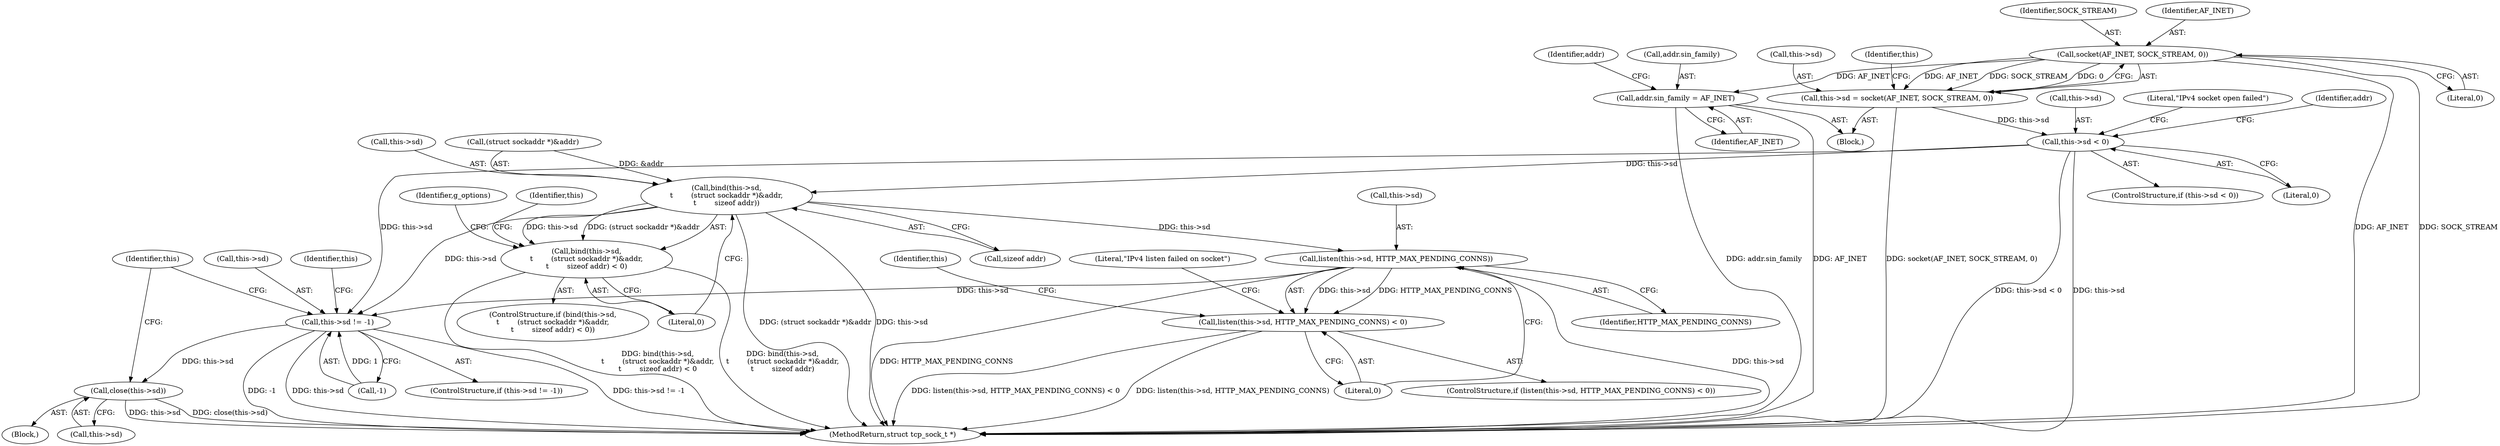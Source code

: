 digraph "0_ippusbxd_46844402bca7a38fc224483ba6f0a93c4613203f_1@API" {
"1000133" [label="(Call,socket(AF_INET, SOCK_STREAM, 0))"];
"1000129" [label="(Call,this->sd = socket(AF_INET, SOCK_STREAM, 0))"];
"1000138" [label="(Call,this->sd < 0)"];
"1000175" [label="(Call,bind(this->sd,\n\t        (struct sockaddr *)&addr,\n\t        sizeof addr))"];
"1000174" [label="(Call,bind(this->sd,\n\t        (struct sockaddr *)&addr,\n\t        sizeof addr) < 0)"];
"1000198" [label="(Call,listen(this->sd, HTTP_MAX_PENDING_CONNS))"];
"1000197" [label="(Call,listen(this->sd, HTTP_MAX_PENDING_CONNS) < 0)"];
"1000217" [label="(Call,this->sd != -1)"];
"1000224" [label="(Call,close(this->sd))"];
"1000154" [label="(Call,addr.sin_family = AF_INET)"];
"1000218" [label="(Call,this->sd)"];
"1000232" [label="(MethodReturn,struct tcp_sock_t *)"];
"1000175" [label="(Call,bind(this->sd,\n\t        (struct sockaddr *)&addr,\n\t        sizeof addr))"];
"1000161" [label="(Identifier,addr)"];
"1000226" [label="(Identifier,this)"];
"1000154" [label="(Call,addr.sin_family = AF_INET)"];
"1000217" [label="(Call,this->sd != -1)"];
"1000139" [label="(Call,this->sd)"];
"1000224" [label="(Call,close(this->sd))"];
"1000136" [label="(Literal,0)"];
"1000138" [label="(Call,this->sd < 0)"];
"1000203" [label="(Literal,0)"];
"1000196" [label="(ControlStructure,if (listen(this->sd, HTTP_MAX_PENDING_CONNS) < 0))"];
"1000155" [label="(Call,addr.sin_family)"];
"1000145" [label="(Literal,\"IPv4 socket open failed\")"];
"1000137" [label="(ControlStructure,if (this->sd < 0))"];
"1000135" [label="(Identifier,SOCK_STREAM)"];
"1000202" [label="(Identifier,HTTP_MAX_PENDING_CONNS)"];
"1000173" [label="(ControlStructure,if (bind(this->sd,\n\t        (struct sockaddr *)&addr,\n\t        sizeof addr) < 0))"];
"1000198" [label="(Call,listen(this->sd, HTTP_MAX_PENDING_CONNS))"];
"1000206" [label="(Literal,\"IPv4 listen failed on socket\")"];
"1000209" [label="(Identifier,this)"];
"1000200" [label="(Identifier,this)"];
"1000225" [label="(Call,this->sd)"];
"1000190" [label="(Identifier,g_options)"];
"1000129" [label="(Call,this->sd = socket(AF_INET, SOCK_STREAM, 0))"];
"1000176" [label="(Call,this->sd)"];
"1000174" [label="(Call,bind(this->sd,\n\t        (struct sockaddr *)&addr,\n\t        sizeof addr) < 0)"];
"1000223" [label="(Block,)"];
"1000197" [label="(Call,listen(this->sd, HTTP_MAX_PENDING_CONNS) < 0)"];
"1000130" [label="(Call,this->sd)"];
"1000221" [label="(Call,-1)"];
"1000142" [label="(Literal,0)"];
"1000158" [label="(Identifier,AF_INET)"];
"1000199" [label="(Call,this->sd)"];
"1000229" [label="(Identifier,this)"];
"1000140" [label="(Identifier,this)"];
"1000106" [label="(Block,)"];
"1000179" [label="(Call,(struct sockaddr *)&addr)"];
"1000133" [label="(Call,socket(AF_INET, SOCK_STREAM, 0))"];
"1000183" [label="(Call,sizeof addr)"];
"1000185" [label="(Literal,0)"];
"1000150" [label="(Identifier,addr)"];
"1000134" [label="(Identifier,AF_INET)"];
"1000216" [label="(ControlStructure,if (this->sd != -1))"];
"1000133" -> "1000129"  [label="AST: "];
"1000133" -> "1000136"  [label="CFG: "];
"1000134" -> "1000133"  [label="AST: "];
"1000135" -> "1000133"  [label="AST: "];
"1000136" -> "1000133"  [label="AST: "];
"1000129" -> "1000133"  [label="CFG: "];
"1000133" -> "1000232"  [label="DDG: AF_INET"];
"1000133" -> "1000232"  [label="DDG: SOCK_STREAM"];
"1000133" -> "1000129"  [label="DDG: AF_INET"];
"1000133" -> "1000129"  [label="DDG: SOCK_STREAM"];
"1000133" -> "1000129"  [label="DDG: 0"];
"1000133" -> "1000154"  [label="DDG: AF_INET"];
"1000129" -> "1000106"  [label="AST: "];
"1000130" -> "1000129"  [label="AST: "];
"1000140" -> "1000129"  [label="CFG: "];
"1000129" -> "1000232"  [label="DDG: socket(AF_INET, SOCK_STREAM, 0)"];
"1000129" -> "1000138"  [label="DDG: this->sd"];
"1000138" -> "1000137"  [label="AST: "];
"1000138" -> "1000142"  [label="CFG: "];
"1000139" -> "1000138"  [label="AST: "];
"1000142" -> "1000138"  [label="AST: "];
"1000145" -> "1000138"  [label="CFG: "];
"1000150" -> "1000138"  [label="CFG: "];
"1000138" -> "1000232"  [label="DDG: this->sd < 0"];
"1000138" -> "1000232"  [label="DDG: this->sd"];
"1000138" -> "1000175"  [label="DDG: this->sd"];
"1000138" -> "1000217"  [label="DDG: this->sd"];
"1000175" -> "1000174"  [label="AST: "];
"1000175" -> "1000183"  [label="CFG: "];
"1000176" -> "1000175"  [label="AST: "];
"1000179" -> "1000175"  [label="AST: "];
"1000183" -> "1000175"  [label="AST: "];
"1000185" -> "1000175"  [label="CFG: "];
"1000175" -> "1000232"  [label="DDG: (struct sockaddr *)&addr"];
"1000175" -> "1000232"  [label="DDG: this->sd"];
"1000175" -> "1000174"  [label="DDG: this->sd"];
"1000175" -> "1000174"  [label="DDG: (struct sockaddr *)&addr"];
"1000179" -> "1000175"  [label="DDG: &addr"];
"1000175" -> "1000198"  [label="DDG: this->sd"];
"1000175" -> "1000217"  [label="DDG: this->sd"];
"1000174" -> "1000173"  [label="AST: "];
"1000174" -> "1000185"  [label="CFG: "];
"1000185" -> "1000174"  [label="AST: "];
"1000190" -> "1000174"  [label="CFG: "];
"1000200" -> "1000174"  [label="CFG: "];
"1000174" -> "1000232"  [label="DDG: bind(this->sd,\n\t        (struct sockaddr *)&addr,\n\t        sizeof addr) < 0"];
"1000174" -> "1000232"  [label="DDG: bind(this->sd,\n\t        (struct sockaddr *)&addr,\n\t        sizeof addr)"];
"1000198" -> "1000197"  [label="AST: "];
"1000198" -> "1000202"  [label="CFG: "];
"1000199" -> "1000198"  [label="AST: "];
"1000202" -> "1000198"  [label="AST: "];
"1000203" -> "1000198"  [label="CFG: "];
"1000198" -> "1000232"  [label="DDG: this->sd"];
"1000198" -> "1000232"  [label="DDG: HTTP_MAX_PENDING_CONNS"];
"1000198" -> "1000197"  [label="DDG: this->sd"];
"1000198" -> "1000197"  [label="DDG: HTTP_MAX_PENDING_CONNS"];
"1000198" -> "1000217"  [label="DDG: this->sd"];
"1000197" -> "1000196"  [label="AST: "];
"1000197" -> "1000203"  [label="CFG: "];
"1000203" -> "1000197"  [label="AST: "];
"1000206" -> "1000197"  [label="CFG: "];
"1000209" -> "1000197"  [label="CFG: "];
"1000197" -> "1000232"  [label="DDG: listen(this->sd, HTTP_MAX_PENDING_CONNS) < 0"];
"1000197" -> "1000232"  [label="DDG: listen(this->sd, HTTP_MAX_PENDING_CONNS)"];
"1000217" -> "1000216"  [label="AST: "];
"1000217" -> "1000221"  [label="CFG: "];
"1000218" -> "1000217"  [label="AST: "];
"1000221" -> "1000217"  [label="AST: "];
"1000226" -> "1000217"  [label="CFG: "];
"1000229" -> "1000217"  [label="CFG: "];
"1000217" -> "1000232"  [label="DDG: -1"];
"1000217" -> "1000232"  [label="DDG: this->sd"];
"1000217" -> "1000232"  [label="DDG: this->sd != -1"];
"1000221" -> "1000217"  [label="DDG: 1"];
"1000217" -> "1000224"  [label="DDG: this->sd"];
"1000224" -> "1000223"  [label="AST: "];
"1000224" -> "1000225"  [label="CFG: "];
"1000225" -> "1000224"  [label="AST: "];
"1000229" -> "1000224"  [label="CFG: "];
"1000224" -> "1000232"  [label="DDG: this->sd"];
"1000224" -> "1000232"  [label="DDG: close(this->sd)"];
"1000154" -> "1000106"  [label="AST: "];
"1000154" -> "1000158"  [label="CFG: "];
"1000155" -> "1000154"  [label="AST: "];
"1000158" -> "1000154"  [label="AST: "];
"1000161" -> "1000154"  [label="CFG: "];
"1000154" -> "1000232"  [label="DDG: addr.sin_family"];
"1000154" -> "1000232"  [label="DDG: AF_INET"];
}
